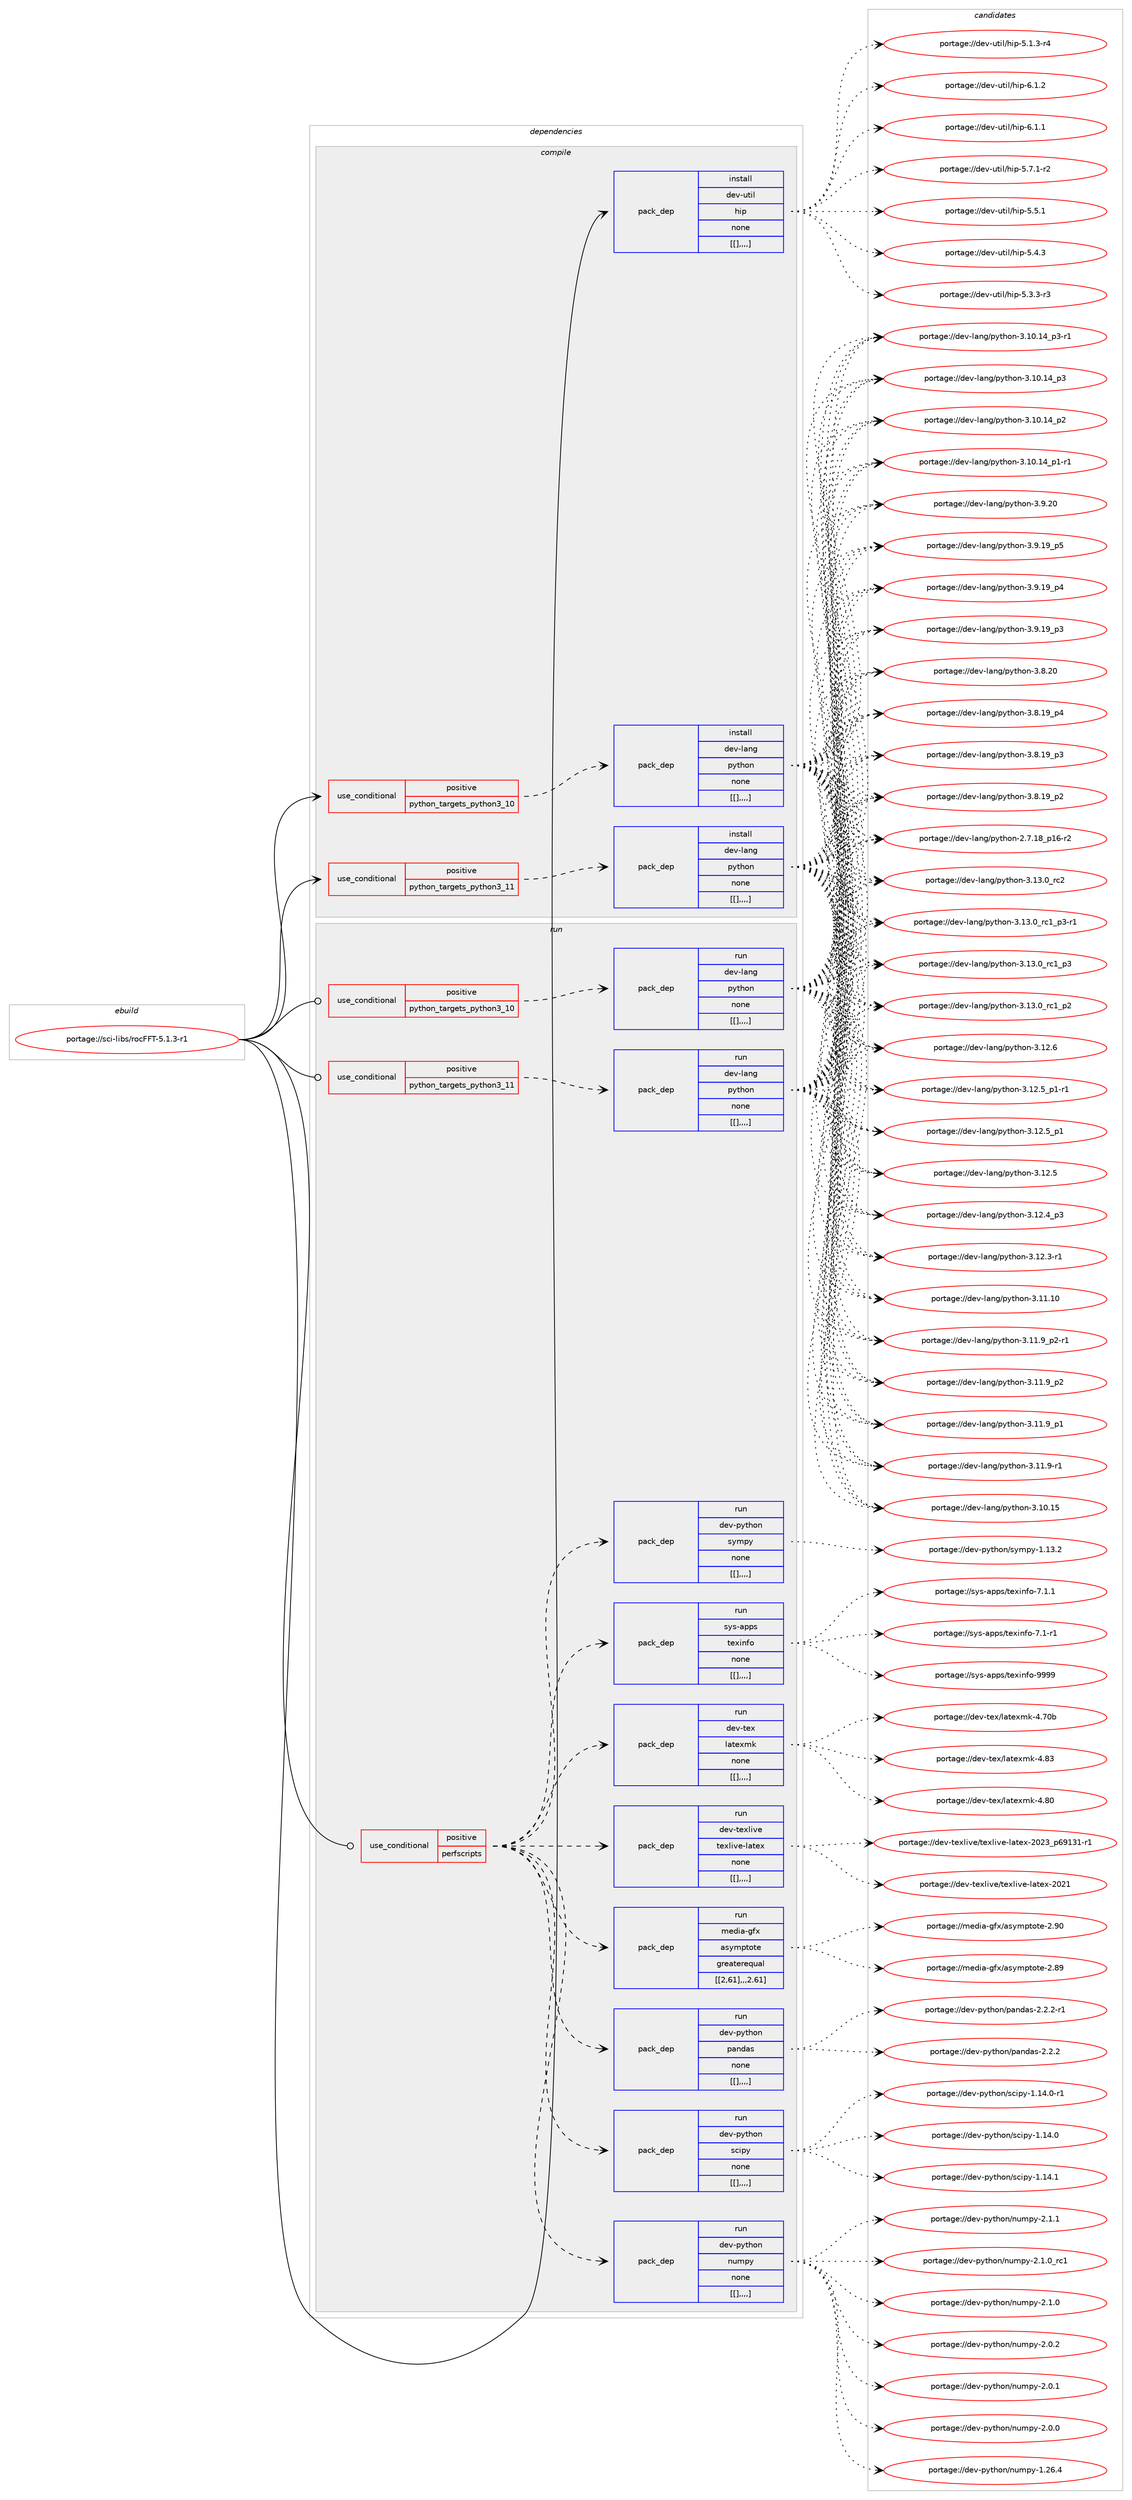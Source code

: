 digraph prolog {

# *************
# Graph options
# *************

newrank=true;
concentrate=true;
compound=true;
graph [rankdir=LR,fontname=Helvetica,fontsize=10,ranksep=1.5];#, ranksep=2.5, nodesep=0.2];
edge  [arrowhead=vee];
node  [fontname=Helvetica,fontsize=10];

# **********
# The ebuild
# **********

subgraph cluster_leftcol {
color=gray;
label=<<i>ebuild</i>>;
id [label="portage://sci-libs/rocFFT-5.1.3-r1", color=red, width=4, href="../sci-libs/rocFFT-5.1.3-r1.svg"];
}

# ****************
# The dependencies
# ****************

subgraph cluster_midcol {
color=gray;
label=<<i>dependencies</i>>;
subgraph cluster_compile {
fillcolor="#eeeeee";
style=filled;
label=<<i>compile</i>>;
subgraph cond111390 {
dependency421573 [label=<<TABLE BORDER="0" CELLBORDER="1" CELLSPACING="0" CELLPADDING="4"><TR><TD ROWSPAN="3" CELLPADDING="10">use_conditional</TD></TR><TR><TD>positive</TD></TR><TR><TD>python_targets_python3_10</TD></TR></TABLE>>, shape=none, color=red];
subgraph pack307175 {
dependency421574 [label=<<TABLE BORDER="0" CELLBORDER="1" CELLSPACING="0" CELLPADDING="4" WIDTH="220"><TR><TD ROWSPAN="6" CELLPADDING="30">pack_dep</TD></TR><TR><TD WIDTH="110">install</TD></TR><TR><TD>dev-lang</TD></TR><TR><TD>python</TD></TR><TR><TD>none</TD></TR><TR><TD>[[],,,,]</TD></TR></TABLE>>, shape=none, color=blue];
}
dependency421573:e -> dependency421574:w [weight=20,style="dashed",arrowhead="vee"];
}
id:e -> dependency421573:w [weight=20,style="solid",arrowhead="vee"];
subgraph cond111391 {
dependency421575 [label=<<TABLE BORDER="0" CELLBORDER="1" CELLSPACING="0" CELLPADDING="4"><TR><TD ROWSPAN="3" CELLPADDING="10">use_conditional</TD></TR><TR><TD>positive</TD></TR><TR><TD>python_targets_python3_11</TD></TR></TABLE>>, shape=none, color=red];
subgraph pack307176 {
dependency421576 [label=<<TABLE BORDER="0" CELLBORDER="1" CELLSPACING="0" CELLPADDING="4" WIDTH="220"><TR><TD ROWSPAN="6" CELLPADDING="30">pack_dep</TD></TR><TR><TD WIDTH="110">install</TD></TR><TR><TD>dev-lang</TD></TR><TR><TD>python</TD></TR><TR><TD>none</TD></TR><TR><TD>[[],,,,]</TD></TR></TABLE>>, shape=none, color=blue];
}
dependency421575:e -> dependency421576:w [weight=20,style="dashed",arrowhead="vee"];
}
id:e -> dependency421575:w [weight=20,style="solid",arrowhead="vee"];
subgraph pack307177 {
dependency421577 [label=<<TABLE BORDER="0" CELLBORDER="1" CELLSPACING="0" CELLPADDING="4" WIDTH="220"><TR><TD ROWSPAN="6" CELLPADDING="30">pack_dep</TD></TR><TR><TD WIDTH="110">install</TD></TR><TR><TD>dev-util</TD></TR><TR><TD>hip</TD></TR><TR><TD>none</TD></TR><TR><TD>[[],,,,]</TD></TR></TABLE>>, shape=none, color=blue];
}
id:e -> dependency421577:w [weight=20,style="solid",arrowhead="vee"];
}
subgraph cluster_compileandrun {
fillcolor="#eeeeee";
style=filled;
label=<<i>compile and run</i>>;
}
subgraph cluster_run {
fillcolor="#eeeeee";
style=filled;
label=<<i>run</i>>;
subgraph cond111392 {
dependency421578 [label=<<TABLE BORDER="0" CELLBORDER="1" CELLSPACING="0" CELLPADDING="4"><TR><TD ROWSPAN="3" CELLPADDING="10">use_conditional</TD></TR><TR><TD>positive</TD></TR><TR><TD>perfscripts</TD></TR></TABLE>>, shape=none, color=red];
subgraph pack307178 {
dependency421579 [label=<<TABLE BORDER="0" CELLBORDER="1" CELLSPACING="0" CELLPADDING="4" WIDTH="220"><TR><TD ROWSPAN="6" CELLPADDING="30">pack_dep</TD></TR><TR><TD WIDTH="110">run</TD></TR><TR><TD>media-gfx</TD></TR><TR><TD>asymptote</TD></TR><TR><TD>greaterequal</TD></TR><TR><TD>[[2,61],,,2.61]</TD></TR></TABLE>>, shape=none, color=blue];
}
dependency421578:e -> dependency421579:w [weight=20,style="dashed",arrowhead="vee"];
subgraph pack307179 {
dependency421580 [label=<<TABLE BORDER="0" CELLBORDER="1" CELLSPACING="0" CELLPADDING="4" WIDTH="220"><TR><TD ROWSPAN="6" CELLPADDING="30">pack_dep</TD></TR><TR><TD WIDTH="110">run</TD></TR><TR><TD>dev-texlive</TD></TR><TR><TD>texlive-latex</TD></TR><TR><TD>none</TD></TR><TR><TD>[[],,,,]</TD></TR></TABLE>>, shape=none, color=blue];
}
dependency421578:e -> dependency421580:w [weight=20,style="dashed",arrowhead="vee"];
subgraph pack307180 {
dependency421581 [label=<<TABLE BORDER="0" CELLBORDER="1" CELLSPACING="0" CELLPADDING="4" WIDTH="220"><TR><TD ROWSPAN="6" CELLPADDING="30">pack_dep</TD></TR><TR><TD WIDTH="110">run</TD></TR><TR><TD>dev-tex</TD></TR><TR><TD>latexmk</TD></TR><TR><TD>none</TD></TR><TR><TD>[[],,,,]</TD></TR></TABLE>>, shape=none, color=blue];
}
dependency421578:e -> dependency421581:w [weight=20,style="dashed",arrowhead="vee"];
subgraph pack307181 {
dependency421582 [label=<<TABLE BORDER="0" CELLBORDER="1" CELLSPACING="0" CELLPADDING="4" WIDTH="220"><TR><TD ROWSPAN="6" CELLPADDING="30">pack_dep</TD></TR><TR><TD WIDTH="110">run</TD></TR><TR><TD>sys-apps</TD></TR><TR><TD>texinfo</TD></TR><TR><TD>none</TD></TR><TR><TD>[[],,,,]</TD></TR></TABLE>>, shape=none, color=blue];
}
dependency421578:e -> dependency421582:w [weight=20,style="dashed",arrowhead="vee"];
subgraph pack307182 {
dependency421583 [label=<<TABLE BORDER="0" CELLBORDER="1" CELLSPACING="0" CELLPADDING="4" WIDTH="220"><TR><TD ROWSPAN="6" CELLPADDING="30">pack_dep</TD></TR><TR><TD WIDTH="110">run</TD></TR><TR><TD>dev-python</TD></TR><TR><TD>sympy</TD></TR><TR><TD>none</TD></TR><TR><TD>[[],,,,]</TD></TR></TABLE>>, shape=none, color=blue];
}
dependency421578:e -> dependency421583:w [weight=20,style="dashed",arrowhead="vee"];
subgraph pack307183 {
dependency421584 [label=<<TABLE BORDER="0" CELLBORDER="1" CELLSPACING="0" CELLPADDING="4" WIDTH="220"><TR><TD ROWSPAN="6" CELLPADDING="30">pack_dep</TD></TR><TR><TD WIDTH="110">run</TD></TR><TR><TD>dev-python</TD></TR><TR><TD>numpy</TD></TR><TR><TD>none</TD></TR><TR><TD>[[],,,,]</TD></TR></TABLE>>, shape=none, color=blue];
}
dependency421578:e -> dependency421584:w [weight=20,style="dashed",arrowhead="vee"];
subgraph pack307184 {
dependency421585 [label=<<TABLE BORDER="0" CELLBORDER="1" CELLSPACING="0" CELLPADDING="4" WIDTH="220"><TR><TD ROWSPAN="6" CELLPADDING="30">pack_dep</TD></TR><TR><TD WIDTH="110">run</TD></TR><TR><TD>dev-python</TD></TR><TR><TD>scipy</TD></TR><TR><TD>none</TD></TR><TR><TD>[[],,,,]</TD></TR></TABLE>>, shape=none, color=blue];
}
dependency421578:e -> dependency421585:w [weight=20,style="dashed",arrowhead="vee"];
subgraph pack307185 {
dependency421586 [label=<<TABLE BORDER="0" CELLBORDER="1" CELLSPACING="0" CELLPADDING="4" WIDTH="220"><TR><TD ROWSPAN="6" CELLPADDING="30">pack_dep</TD></TR><TR><TD WIDTH="110">run</TD></TR><TR><TD>dev-python</TD></TR><TR><TD>pandas</TD></TR><TR><TD>none</TD></TR><TR><TD>[[],,,,]</TD></TR></TABLE>>, shape=none, color=blue];
}
dependency421578:e -> dependency421586:w [weight=20,style="dashed",arrowhead="vee"];
}
id:e -> dependency421578:w [weight=20,style="solid",arrowhead="odot"];
subgraph cond111393 {
dependency421587 [label=<<TABLE BORDER="0" CELLBORDER="1" CELLSPACING="0" CELLPADDING="4"><TR><TD ROWSPAN="3" CELLPADDING="10">use_conditional</TD></TR><TR><TD>positive</TD></TR><TR><TD>python_targets_python3_10</TD></TR></TABLE>>, shape=none, color=red];
subgraph pack307186 {
dependency421588 [label=<<TABLE BORDER="0" CELLBORDER="1" CELLSPACING="0" CELLPADDING="4" WIDTH="220"><TR><TD ROWSPAN="6" CELLPADDING="30">pack_dep</TD></TR><TR><TD WIDTH="110">run</TD></TR><TR><TD>dev-lang</TD></TR><TR><TD>python</TD></TR><TR><TD>none</TD></TR><TR><TD>[[],,,,]</TD></TR></TABLE>>, shape=none, color=blue];
}
dependency421587:e -> dependency421588:w [weight=20,style="dashed",arrowhead="vee"];
}
id:e -> dependency421587:w [weight=20,style="solid",arrowhead="odot"];
subgraph cond111394 {
dependency421589 [label=<<TABLE BORDER="0" CELLBORDER="1" CELLSPACING="0" CELLPADDING="4"><TR><TD ROWSPAN="3" CELLPADDING="10">use_conditional</TD></TR><TR><TD>positive</TD></TR><TR><TD>python_targets_python3_11</TD></TR></TABLE>>, shape=none, color=red];
subgraph pack307187 {
dependency421590 [label=<<TABLE BORDER="0" CELLBORDER="1" CELLSPACING="0" CELLPADDING="4" WIDTH="220"><TR><TD ROWSPAN="6" CELLPADDING="30">pack_dep</TD></TR><TR><TD WIDTH="110">run</TD></TR><TR><TD>dev-lang</TD></TR><TR><TD>python</TD></TR><TR><TD>none</TD></TR><TR><TD>[[],,,,]</TD></TR></TABLE>>, shape=none, color=blue];
}
dependency421589:e -> dependency421590:w [weight=20,style="dashed",arrowhead="vee"];
}
id:e -> dependency421589:w [weight=20,style="solid",arrowhead="odot"];
}
}

# **************
# The candidates
# **************

subgraph cluster_choices {
rank=same;
color=gray;
label=<<i>candidates</i>>;

subgraph choice307175 {
color=black;
nodesep=1;
choice10010111845108971101034711212111610411111045514649514648951149950 [label="portage://dev-lang/python-3.13.0_rc2", color=red, width=4,href="../dev-lang/python-3.13.0_rc2.svg"];
choice1001011184510897110103471121211161041111104551464951464895114994995112514511449 [label="portage://dev-lang/python-3.13.0_rc1_p3-r1", color=red, width=4,href="../dev-lang/python-3.13.0_rc1_p3-r1.svg"];
choice100101118451089711010347112121116104111110455146495146489511499499511251 [label="portage://dev-lang/python-3.13.0_rc1_p3", color=red, width=4,href="../dev-lang/python-3.13.0_rc1_p3.svg"];
choice100101118451089711010347112121116104111110455146495146489511499499511250 [label="portage://dev-lang/python-3.13.0_rc1_p2", color=red, width=4,href="../dev-lang/python-3.13.0_rc1_p2.svg"];
choice10010111845108971101034711212111610411111045514649504654 [label="portage://dev-lang/python-3.12.6", color=red, width=4,href="../dev-lang/python-3.12.6.svg"];
choice1001011184510897110103471121211161041111104551464950465395112494511449 [label="portage://dev-lang/python-3.12.5_p1-r1", color=red, width=4,href="../dev-lang/python-3.12.5_p1-r1.svg"];
choice100101118451089711010347112121116104111110455146495046539511249 [label="portage://dev-lang/python-3.12.5_p1", color=red, width=4,href="../dev-lang/python-3.12.5_p1.svg"];
choice10010111845108971101034711212111610411111045514649504653 [label="portage://dev-lang/python-3.12.5", color=red, width=4,href="../dev-lang/python-3.12.5.svg"];
choice100101118451089711010347112121116104111110455146495046529511251 [label="portage://dev-lang/python-3.12.4_p3", color=red, width=4,href="../dev-lang/python-3.12.4_p3.svg"];
choice100101118451089711010347112121116104111110455146495046514511449 [label="portage://dev-lang/python-3.12.3-r1", color=red, width=4,href="../dev-lang/python-3.12.3-r1.svg"];
choice1001011184510897110103471121211161041111104551464949464948 [label="portage://dev-lang/python-3.11.10", color=red, width=4,href="../dev-lang/python-3.11.10.svg"];
choice1001011184510897110103471121211161041111104551464949465795112504511449 [label="portage://dev-lang/python-3.11.9_p2-r1", color=red, width=4,href="../dev-lang/python-3.11.9_p2-r1.svg"];
choice100101118451089711010347112121116104111110455146494946579511250 [label="portage://dev-lang/python-3.11.9_p2", color=red, width=4,href="../dev-lang/python-3.11.9_p2.svg"];
choice100101118451089711010347112121116104111110455146494946579511249 [label="portage://dev-lang/python-3.11.9_p1", color=red, width=4,href="../dev-lang/python-3.11.9_p1.svg"];
choice100101118451089711010347112121116104111110455146494946574511449 [label="portage://dev-lang/python-3.11.9-r1", color=red, width=4,href="../dev-lang/python-3.11.9-r1.svg"];
choice1001011184510897110103471121211161041111104551464948464953 [label="portage://dev-lang/python-3.10.15", color=red, width=4,href="../dev-lang/python-3.10.15.svg"];
choice100101118451089711010347112121116104111110455146494846495295112514511449 [label="portage://dev-lang/python-3.10.14_p3-r1", color=red, width=4,href="../dev-lang/python-3.10.14_p3-r1.svg"];
choice10010111845108971101034711212111610411111045514649484649529511251 [label="portage://dev-lang/python-3.10.14_p3", color=red, width=4,href="../dev-lang/python-3.10.14_p3.svg"];
choice10010111845108971101034711212111610411111045514649484649529511250 [label="portage://dev-lang/python-3.10.14_p2", color=red, width=4,href="../dev-lang/python-3.10.14_p2.svg"];
choice100101118451089711010347112121116104111110455146494846495295112494511449 [label="portage://dev-lang/python-3.10.14_p1-r1", color=red, width=4,href="../dev-lang/python-3.10.14_p1-r1.svg"];
choice10010111845108971101034711212111610411111045514657465048 [label="portage://dev-lang/python-3.9.20", color=red, width=4,href="../dev-lang/python-3.9.20.svg"];
choice100101118451089711010347112121116104111110455146574649579511253 [label="portage://dev-lang/python-3.9.19_p5", color=red, width=4,href="../dev-lang/python-3.9.19_p5.svg"];
choice100101118451089711010347112121116104111110455146574649579511252 [label="portage://dev-lang/python-3.9.19_p4", color=red, width=4,href="../dev-lang/python-3.9.19_p4.svg"];
choice100101118451089711010347112121116104111110455146574649579511251 [label="portage://dev-lang/python-3.9.19_p3", color=red, width=4,href="../dev-lang/python-3.9.19_p3.svg"];
choice10010111845108971101034711212111610411111045514656465048 [label="portage://dev-lang/python-3.8.20", color=red, width=4,href="../dev-lang/python-3.8.20.svg"];
choice100101118451089711010347112121116104111110455146564649579511252 [label="portage://dev-lang/python-3.8.19_p4", color=red, width=4,href="../dev-lang/python-3.8.19_p4.svg"];
choice100101118451089711010347112121116104111110455146564649579511251 [label="portage://dev-lang/python-3.8.19_p3", color=red, width=4,href="../dev-lang/python-3.8.19_p3.svg"];
choice100101118451089711010347112121116104111110455146564649579511250 [label="portage://dev-lang/python-3.8.19_p2", color=red, width=4,href="../dev-lang/python-3.8.19_p2.svg"];
choice100101118451089711010347112121116104111110455046554649569511249544511450 [label="portage://dev-lang/python-2.7.18_p16-r2", color=red, width=4,href="../dev-lang/python-2.7.18_p16-r2.svg"];
dependency421574:e -> choice10010111845108971101034711212111610411111045514649514648951149950:w [style=dotted,weight="100"];
dependency421574:e -> choice1001011184510897110103471121211161041111104551464951464895114994995112514511449:w [style=dotted,weight="100"];
dependency421574:e -> choice100101118451089711010347112121116104111110455146495146489511499499511251:w [style=dotted,weight="100"];
dependency421574:e -> choice100101118451089711010347112121116104111110455146495146489511499499511250:w [style=dotted,weight="100"];
dependency421574:e -> choice10010111845108971101034711212111610411111045514649504654:w [style=dotted,weight="100"];
dependency421574:e -> choice1001011184510897110103471121211161041111104551464950465395112494511449:w [style=dotted,weight="100"];
dependency421574:e -> choice100101118451089711010347112121116104111110455146495046539511249:w [style=dotted,weight="100"];
dependency421574:e -> choice10010111845108971101034711212111610411111045514649504653:w [style=dotted,weight="100"];
dependency421574:e -> choice100101118451089711010347112121116104111110455146495046529511251:w [style=dotted,weight="100"];
dependency421574:e -> choice100101118451089711010347112121116104111110455146495046514511449:w [style=dotted,weight="100"];
dependency421574:e -> choice1001011184510897110103471121211161041111104551464949464948:w [style=dotted,weight="100"];
dependency421574:e -> choice1001011184510897110103471121211161041111104551464949465795112504511449:w [style=dotted,weight="100"];
dependency421574:e -> choice100101118451089711010347112121116104111110455146494946579511250:w [style=dotted,weight="100"];
dependency421574:e -> choice100101118451089711010347112121116104111110455146494946579511249:w [style=dotted,weight="100"];
dependency421574:e -> choice100101118451089711010347112121116104111110455146494946574511449:w [style=dotted,weight="100"];
dependency421574:e -> choice1001011184510897110103471121211161041111104551464948464953:w [style=dotted,weight="100"];
dependency421574:e -> choice100101118451089711010347112121116104111110455146494846495295112514511449:w [style=dotted,weight="100"];
dependency421574:e -> choice10010111845108971101034711212111610411111045514649484649529511251:w [style=dotted,weight="100"];
dependency421574:e -> choice10010111845108971101034711212111610411111045514649484649529511250:w [style=dotted,weight="100"];
dependency421574:e -> choice100101118451089711010347112121116104111110455146494846495295112494511449:w [style=dotted,weight="100"];
dependency421574:e -> choice10010111845108971101034711212111610411111045514657465048:w [style=dotted,weight="100"];
dependency421574:e -> choice100101118451089711010347112121116104111110455146574649579511253:w [style=dotted,weight="100"];
dependency421574:e -> choice100101118451089711010347112121116104111110455146574649579511252:w [style=dotted,weight="100"];
dependency421574:e -> choice100101118451089711010347112121116104111110455146574649579511251:w [style=dotted,weight="100"];
dependency421574:e -> choice10010111845108971101034711212111610411111045514656465048:w [style=dotted,weight="100"];
dependency421574:e -> choice100101118451089711010347112121116104111110455146564649579511252:w [style=dotted,weight="100"];
dependency421574:e -> choice100101118451089711010347112121116104111110455146564649579511251:w [style=dotted,weight="100"];
dependency421574:e -> choice100101118451089711010347112121116104111110455146564649579511250:w [style=dotted,weight="100"];
dependency421574:e -> choice100101118451089711010347112121116104111110455046554649569511249544511450:w [style=dotted,weight="100"];
}
subgraph choice307176 {
color=black;
nodesep=1;
choice10010111845108971101034711212111610411111045514649514648951149950 [label="portage://dev-lang/python-3.13.0_rc2", color=red, width=4,href="../dev-lang/python-3.13.0_rc2.svg"];
choice1001011184510897110103471121211161041111104551464951464895114994995112514511449 [label="portage://dev-lang/python-3.13.0_rc1_p3-r1", color=red, width=4,href="../dev-lang/python-3.13.0_rc1_p3-r1.svg"];
choice100101118451089711010347112121116104111110455146495146489511499499511251 [label="portage://dev-lang/python-3.13.0_rc1_p3", color=red, width=4,href="../dev-lang/python-3.13.0_rc1_p3.svg"];
choice100101118451089711010347112121116104111110455146495146489511499499511250 [label="portage://dev-lang/python-3.13.0_rc1_p2", color=red, width=4,href="../dev-lang/python-3.13.0_rc1_p2.svg"];
choice10010111845108971101034711212111610411111045514649504654 [label="portage://dev-lang/python-3.12.6", color=red, width=4,href="../dev-lang/python-3.12.6.svg"];
choice1001011184510897110103471121211161041111104551464950465395112494511449 [label="portage://dev-lang/python-3.12.5_p1-r1", color=red, width=4,href="../dev-lang/python-3.12.5_p1-r1.svg"];
choice100101118451089711010347112121116104111110455146495046539511249 [label="portage://dev-lang/python-3.12.5_p1", color=red, width=4,href="../dev-lang/python-3.12.5_p1.svg"];
choice10010111845108971101034711212111610411111045514649504653 [label="portage://dev-lang/python-3.12.5", color=red, width=4,href="../dev-lang/python-3.12.5.svg"];
choice100101118451089711010347112121116104111110455146495046529511251 [label="portage://dev-lang/python-3.12.4_p3", color=red, width=4,href="../dev-lang/python-3.12.4_p3.svg"];
choice100101118451089711010347112121116104111110455146495046514511449 [label="portage://dev-lang/python-3.12.3-r1", color=red, width=4,href="../dev-lang/python-3.12.3-r1.svg"];
choice1001011184510897110103471121211161041111104551464949464948 [label="portage://dev-lang/python-3.11.10", color=red, width=4,href="../dev-lang/python-3.11.10.svg"];
choice1001011184510897110103471121211161041111104551464949465795112504511449 [label="portage://dev-lang/python-3.11.9_p2-r1", color=red, width=4,href="../dev-lang/python-3.11.9_p2-r1.svg"];
choice100101118451089711010347112121116104111110455146494946579511250 [label="portage://dev-lang/python-3.11.9_p2", color=red, width=4,href="../dev-lang/python-3.11.9_p2.svg"];
choice100101118451089711010347112121116104111110455146494946579511249 [label="portage://dev-lang/python-3.11.9_p1", color=red, width=4,href="../dev-lang/python-3.11.9_p1.svg"];
choice100101118451089711010347112121116104111110455146494946574511449 [label="portage://dev-lang/python-3.11.9-r1", color=red, width=4,href="../dev-lang/python-3.11.9-r1.svg"];
choice1001011184510897110103471121211161041111104551464948464953 [label="portage://dev-lang/python-3.10.15", color=red, width=4,href="../dev-lang/python-3.10.15.svg"];
choice100101118451089711010347112121116104111110455146494846495295112514511449 [label="portage://dev-lang/python-3.10.14_p3-r1", color=red, width=4,href="../dev-lang/python-3.10.14_p3-r1.svg"];
choice10010111845108971101034711212111610411111045514649484649529511251 [label="portage://dev-lang/python-3.10.14_p3", color=red, width=4,href="../dev-lang/python-3.10.14_p3.svg"];
choice10010111845108971101034711212111610411111045514649484649529511250 [label="portage://dev-lang/python-3.10.14_p2", color=red, width=4,href="../dev-lang/python-3.10.14_p2.svg"];
choice100101118451089711010347112121116104111110455146494846495295112494511449 [label="portage://dev-lang/python-3.10.14_p1-r1", color=red, width=4,href="../dev-lang/python-3.10.14_p1-r1.svg"];
choice10010111845108971101034711212111610411111045514657465048 [label="portage://dev-lang/python-3.9.20", color=red, width=4,href="../dev-lang/python-3.9.20.svg"];
choice100101118451089711010347112121116104111110455146574649579511253 [label="portage://dev-lang/python-3.9.19_p5", color=red, width=4,href="../dev-lang/python-3.9.19_p5.svg"];
choice100101118451089711010347112121116104111110455146574649579511252 [label="portage://dev-lang/python-3.9.19_p4", color=red, width=4,href="../dev-lang/python-3.9.19_p4.svg"];
choice100101118451089711010347112121116104111110455146574649579511251 [label="portage://dev-lang/python-3.9.19_p3", color=red, width=4,href="../dev-lang/python-3.9.19_p3.svg"];
choice10010111845108971101034711212111610411111045514656465048 [label="portage://dev-lang/python-3.8.20", color=red, width=4,href="../dev-lang/python-3.8.20.svg"];
choice100101118451089711010347112121116104111110455146564649579511252 [label="portage://dev-lang/python-3.8.19_p4", color=red, width=4,href="../dev-lang/python-3.8.19_p4.svg"];
choice100101118451089711010347112121116104111110455146564649579511251 [label="portage://dev-lang/python-3.8.19_p3", color=red, width=4,href="../dev-lang/python-3.8.19_p3.svg"];
choice100101118451089711010347112121116104111110455146564649579511250 [label="portage://dev-lang/python-3.8.19_p2", color=red, width=4,href="../dev-lang/python-3.8.19_p2.svg"];
choice100101118451089711010347112121116104111110455046554649569511249544511450 [label="portage://dev-lang/python-2.7.18_p16-r2", color=red, width=4,href="../dev-lang/python-2.7.18_p16-r2.svg"];
dependency421576:e -> choice10010111845108971101034711212111610411111045514649514648951149950:w [style=dotted,weight="100"];
dependency421576:e -> choice1001011184510897110103471121211161041111104551464951464895114994995112514511449:w [style=dotted,weight="100"];
dependency421576:e -> choice100101118451089711010347112121116104111110455146495146489511499499511251:w [style=dotted,weight="100"];
dependency421576:e -> choice100101118451089711010347112121116104111110455146495146489511499499511250:w [style=dotted,weight="100"];
dependency421576:e -> choice10010111845108971101034711212111610411111045514649504654:w [style=dotted,weight="100"];
dependency421576:e -> choice1001011184510897110103471121211161041111104551464950465395112494511449:w [style=dotted,weight="100"];
dependency421576:e -> choice100101118451089711010347112121116104111110455146495046539511249:w [style=dotted,weight="100"];
dependency421576:e -> choice10010111845108971101034711212111610411111045514649504653:w [style=dotted,weight="100"];
dependency421576:e -> choice100101118451089711010347112121116104111110455146495046529511251:w [style=dotted,weight="100"];
dependency421576:e -> choice100101118451089711010347112121116104111110455146495046514511449:w [style=dotted,weight="100"];
dependency421576:e -> choice1001011184510897110103471121211161041111104551464949464948:w [style=dotted,weight="100"];
dependency421576:e -> choice1001011184510897110103471121211161041111104551464949465795112504511449:w [style=dotted,weight="100"];
dependency421576:e -> choice100101118451089711010347112121116104111110455146494946579511250:w [style=dotted,weight="100"];
dependency421576:e -> choice100101118451089711010347112121116104111110455146494946579511249:w [style=dotted,weight="100"];
dependency421576:e -> choice100101118451089711010347112121116104111110455146494946574511449:w [style=dotted,weight="100"];
dependency421576:e -> choice1001011184510897110103471121211161041111104551464948464953:w [style=dotted,weight="100"];
dependency421576:e -> choice100101118451089711010347112121116104111110455146494846495295112514511449:w [style=dotted,weight="100"];
dependency421576:e -> choice10010111845108971101034711212111610411111045514649484649529511251:w [style=dotted,weight="100"];
dependency421576:e -> choice10010111845108971101034711212111610411111045514649484649529511250:w [style=dotted,weight="100"];
dependency421576:e -> choice100101118451089711010347112121116104111110455146494846495295112494511449:w [style=dotted,weight="100"];
dependency421576:e -> choice10010111845108971101034711212111610411111045514657465048:w [style=dotted,weight="100"];
dependency421576:e -> choice100101118451089711010347112121116104111110455146574649579511253:w [style=dotted,weight="100"];
dependency421576:e -> choice100101118451089711010347112121116104111110455146574649579511252:w [style=dotted,weight="100"];
dependency421576:e -> choice100101118451089711010347112121116104111110455146574649579511251:w [style=dotted,weight="100"];
dependency421576:e -> choice10010111845108971101034711212111610411111045514656465048:w [style=dotted,weight="100"];
dependency421576:e -> choice100101118451089711010347112121116104111110455146564649579511252:w [style=dotted,weight="100"];
dependency421576:e -> choice100101118451089711010347112121116104111110455146564649579511251:w [style=dotted,weight="100"];
dependency421576:e -> choice100101118451089711010347112121116104111110455146564649579511250:w [style=dotted,weight="100"];
dependency421576:e -> choice100101118451089711010347112121116104111110455046554649569511249544511450:w [style=dotted,weight="100"];
}
subgraph choice307177 {
color=black;
nodesep=1;
choice1001011184511711610510847104105112455446494650 [label="portage://dev-util/hip-6.1.2", color=red, width=4,href="../dev-util/hip-6.1.2.svg"];
choice1001011184511711610510847104105112455446494649 [label="portage://dev-util/hip-6.1.1", color=red, width=4,href="../dev-util/hip-6.1.1.svg"];
choice10010111845117116105108471041051124553465546494511450 [label="portage://dev-util/hip-5.7.1-r2", color=red, width=4,href="../dev-util/hip-5.7.1-r2.svg"];
choice1001011184511711610510847104105112455346534649 [label="portage://dev-util/hip-5.5.1", color=red, width=4,href="../dev-util/hip-5.5.1.svg"];
choice1001011184511711610510847104105112455346524651 [label="portage://dev-util/hip-5.4.3", color=red, width=4,href="../dev-util/hip-5.4.3.svg"];
choice10010111845117116105108471041051124553465146514511451 [label="portage://dev-util/hip-5.3.3-r3", color=red, width=4,href="../dev-util/hip-5.3.3-r3.svg"];
choice10010111845117116105108471041051124553464946514511452 [label="portage://dev-util/hip-5.1.3-r4", color=red, width=4,href="../dev-util/hip-5.1.3-r4.svg"];
dependency421577:e -> choice1001011184511711610510847104105112455446494650:w [style=dotted,weight="100"];
dependency421577:e -> choice1001011184511711610510847104105112455446494649:w [style=dotted,weight="100"];
dependency421577:e -> choice10010111845117116105108471041051124553465546494511450:w [style=dotted,weight="100"];
dependency421577:e -> choice1001011184511711610510847104105112455346534649:w [style=dotted,weight="100"];
dependency421577:e -> choice1001011184511711610510847104105112455346524651:w [style=dotted,weight="100"];
dependency421577:e -> choice10010111845117116105108471041051124553465146514511451:w [style=dotted,weight="100"];
dependency421577:e -> choice10010111845117116105108471041051124553464946514511452:w [style=dotted,weight="100"];
}
subgraph choice307178 {
color=black;
nodesep=1;
choice109101100105974510310212047971151211091121161111161014550465748 [label="portage://media-gfx/asymptote-2.90", color=red, width=4,href="../media-gfx/asymptote-2.90.svg"];
choice109101100105974510310212047971151211091121161111161014550465657 [label="portage://media-gfx/asymptote-2.89", color=red, width=4,href="../media-gfx/asymptote-2.89.svg"];
dependency421579:e -> choice109101100105974510310212047971151211091121161111161014550465748:w [style=dotted,weight="100"];
dependency421579:e -> choice109101100105974510310212047971151211091121161111161014550465657:w [style=dotted,weight="100"];
}
subgraph choice307179 {
color=black;
nodesep=1;
choice1001011184511610112010810511810147116101120108105118101451089711610112045504850519511254574951494511449 [label="portage://dev-texlive/texlive-latex-2023_p69131-r1", color=red, width=4,href="../dev-texlive/texlive-latex-2023_p69131-r1.svg"];
choice100101118451161011201081051181014711610112010810511810145108971161011204550485049 [label="portage://dev-texlive/texlive-latex-2021", color=red, width=4,href="../dev-texlive/texlive-latex-2021.svg"];
dependency421580:e -> choice1001011184511610112010810511810147116101120108105118101451089711610112045504850519511254574951494511449:w [style=dotted,weight="100"];
dependency421580:e -> choice100101118451161011201081051181014711610112010810511810145108971161011204550485049:w [style=dotted,weight="100"];
}
subgraph choice307180 {
color=black;
nodesep=1;
choice1001011184511610112047108971161011201091074552465651 [label="portage://dev-tex/latexmk-4.83", color=red, width=4,href="../dev-tex/latexmk-4.83.svg"];
choice1001011184511610112047108971161011201091074552465648 [label="portage://dev-tex/latexmk-4.80", color=red, width=4,href="../dev-tex/latexmk-4.80.svg"];
choice100101118451161011204710897116101120109107455246554898 [label="portage://dev-tex/latexmk-4.70b", color=red, width=4,href="../dev-tex/latexmk-4.70b.svg"];
dependency421581:e -> choice1001011184511610112047108971161011201091074552465651:w [style=dotted,weight="100"];
dependency421581:e -> choice1001011184511610112047108971161011201091074552465648:w [style=dotted,weight="100"];
dependency421581:e -> choice100101118451161011204710897116101120109107455246554898:w [style=dotted,weight="100"];
}
subgraph choice307181 {
color=black;
nodesep=1;
choice1151211154597112112115471161011201051101021114557575757 [label="portage://sys-apps/texinfo-9999", color=red, width=4,href="../sys-apps/texinfo-9999.svg"];
choice115121115459711211211547116101120105110102111455546494649 [label="portage://sys-apps/texinfo-7.1.1", color=red, width=4,href="../sys-apps/texinfo-7.1.1.svg"];
choice115121115459711211211547116101120105110102111455546494511449 [label="portage://sys-apps/texinfo-7.1-r1", color=red, width=4,href="../sys-apps/texinfo-7.1-r1.svg"];
dependency421582:e -> choice1151211154597112112115471161011201051101021114557575757:w [style=dotted,weight="100"];
dependency421582:e -> choice115121115459711211211547116101120105110102111455546494649:w [style=dotted,weight="100"];
dependency421582:e -> choice115121115459711211211547116101120105110102111455546494511449:w [style=dotted,weight="100"];
}
subgraph choice307182 {
color=black;
nodesep=1;
choice100101118451121211161041111104711512110911212145494649514650 [label="portage://dev-python/sympy-1.13.2", color=red, width=4,href="../dev-python/sympy-1.13.2.svg"];
dependency421583:e -> choice100101118451121211161041111104711512110911212145494649514650:w [style=dotted,weight="100"];
}
subgraph choice307183 {
color=black;
nodesep=1;
choice1001011184511212111610411111047110117109112121455046494649 [label="portage://dev-python/numpy-2.1.1", color=red, width=4,href="../dev-python/numpy-2.1.1.svg"];
choice1001011184511212111610411111047110117109112121455046494648951149949 [label="portage://dev-python/numpy-2.1.0_rc1", color=red, width=4,href="../dev-python/numpy-2.1.0_rc1.svg"];
choice1001011184511212111610411111047110117109112121455046494648 [label="portage://dev-python/numpy-2.1.0", color=red, width=4,href="../dev-python/numpy-2.1.0.svg"];
choice1001011184511212111610411111047110117109112121455046484650 [label="portage://dev-python/numpy-2.0.2", color=red, width=4,href="../dev-python/numpy-2.0.2.svg"];
choice1001011184511212111610411111047110117109112121455046484649 [label="portage://dev-python/numpy-2.0.1", color=red, width=4,href="../dev-python/numpy-2.0.1.svg"];
choice1001011184511212111610411111047110117109112121455046484648 [label="portage://dev-python/numpy-2.0.0", color=red, width=4,href="../dev-python/numpy-2.0.0.svg"];
choice100101118451121211161041111104711011710911212145494650544652 [label="portage://dev-python/numpy-1.26.4", color=red, width=4,href="../dev-python/numpy-1.26.4.svg"];
dependency421584:e -> choice1001011184511212111610411111047110117109112121455046494649:w [style=dotted,weight="100"];
dependency421584:e -> choice1001011184511212111610411111047110117109112121455046494648951149949:w [style=dotted,weight="100"];
dependency421584:e -> choice1001011184511212111610411111047110117109112121455046494648:w [style=dotted,weight="100"];
dependency421584:e -> choice1001011184511212111610411111047110117109112121455046484650:w [style=dotted,weight="100"];
dependency421584:e -> choice1001011184511212111610411111047110117109112121455046484649:w [style=dotted,weight="100"];
dependency421584:e -> choice1001011184511212111610411111047110117109112121455046484648:w [style=dotted,weight="100"];
dependency421584:e -> choice100101118451121211161041111104711011710911212145494650544652:w [style=dotted,weight="100"];
}
subgraph choice307184 {
color=black;
nodesep=1;
choice10010111845112121116104111110471159910511212145494649524649 [label="portage://dev-python/scipy-1.14.1", color=red, width=4,href="../dev-python/scipy-1.14.1.svg"];
choice100101118451121211161041111104711599105112121454946495246484511449 [label="portage://dev-python/scipy-1.14.0-r1", color=red, width=4,href="../dev-python/scipy-1.14.0-r1.svg"];
choice10010111845112121116104111110471159910511212145494649524648 [label="portage://dev-python/scipy-1.14.0", color=red, width=4,href="../dev-python/scipy-1.14.0.svg"];
dependency421585:e -> choice10010111845112121116104111110471159910511212145494649524649:w [style=dotted,weight="100"];
dependency421585:e -> choice100101118451121211161041111104711599105112121454946495246484511449:w [style=dotted,weight="100"];
dependency421585:e -> choice10010111845112121116104111110471159910511212145494649524648:w [style=dotted,weight="100"];
}
subgraph choice307185 {
color=black;
nodesep=1;
choice100101118451121211161041111104711297110100971154550465046504511449 [label="portage://dev-python/pandas-2.2.2-r1", color=red, width=4,href="../dev-python/pandas-2.2.2-r1.svg"];
choice10010111845112121116104111110471129711010097115455046504650 [label="portage://dev-python/pandas-2.2.2", color=red, width=4,href="../dev-python/pandas-2.2.2.svg"];
dependency421586:e -> choice100101118451121211161041111104711297110100971154550465046504511449:w [style=dotted,weight="100"];
dependency421586:e -> choice10010111845112121116104111110471129711010097115455046504650:w [style=dotted,weight="100"];
}
subgraph choice307186 {
color=black;
nodesep=1;
choice10010111845108971101034711212111610411111045514649514648951149950 [label="portage://dev-lang/python-3.13.0_rc2", color=red, width=4,href="../dev-lang/python-3.13.0_rc2.svg"];
choice1001011184510897110103471121211161041111104551464951464895114994995112514511449 [label="portage://dev-lang/python-3.13.0_rc1_p3-r1", color=red, width=4,href="../dev-lang/python-3.13.0_rc1_p3-r1.svg"];
choice100101118451089711010347112121116104111110455146495146489511499499511251 [label="portage://dev-lang/python-3.13.0_rc1_p3", color=red, width=4,href="../dev-lang/python-3.13.0_rc1_p3.svg"];
choice100101118451089711010347112121116104111110455146495146489511499499511250 [label="portage://dev-lang/python-3.13.0_rc1_p2", color=red, width=4,href="../dev-lang/python-3.13.0_rc1_p2.svg"];
choice10010111845108971101034711212111610411111045514649504654 [label="portage://dev-lang/python-3.12.6", color=red, width=4,href="../dev-lang/python-3.12.6.svg"];
choice1001011184510897110103471121211161041111104551464950465395112494511449 [label="portage://dev-lang/python-3.12.5_p1-r1", color=red, width=4,href="../dev-lang/python-3.12.5_p1-r1.svg"];
choice100101118451089711010347112121116104111110455146495046539511249 [label="portage://dev-lang/python-3.12.5_p1", color=red, width=4,href="../dev-lang/python-3.12.5_p1.svg"];
choice10010111845108971101034711212111610411111045514649504653 [label="portage://dev-lang/python-3.12.5", color=red, width=4,href="../dev-lang/python-3.12.5.svg"];
choice100101118451089711010347112121116104111110455146495046529511251 [label="portage://dev-lang/python-3.12.4_p3", color=red, width=4,href="../dev-lang/python-3.12.4_p3.svg"];
choice100101118451089711010347112121116104111110455146495046514511449 [label="portage://dev-lang/python-3.12.3-r1", color=red, width=4,href="../dev-lang/python-3.12.3-r1.svg"];
choice1001011184510897110103471121211161041111104551464949464948 [label="portage://dev-lang/python-3.11.10", color=red, width=4,href="../dev-lang/python-3.11.10.svg"];
choice1001011184510897110103471121211161041111104551464949465795112504511449 [label="portage://dev-lang/python-3.11.9_p2-r1", color=red, width=4,href="../dev-lang/python-3.11.9_p2-r1.svg"];
choice100101118451089711010347112121116104111110455146494946579511250 [label="portage://dev-lang/python-3.11.9_p2", color=red, width=4,href="../dev-lang/python-3.11.9_p2.svg"];
choice100101118451089711010347112121116104111110455146494946579511249 [label="portage://dev-lang/python-3.11.9_p1", color=red, width=4,href="../dev-lang/python-3.11.9_p1.svg"];
choice100101118451089711010347112121116104111110455146494946574511449 [label="portage://dev-lang/python-3.11.9-r1", color=red, width=4,href="../dev-lang/python-3.11.9-r1.svg"];
choice1001011184510897110103471121211161041111104551464948464953 [label="portage://dev-lang/python-3.10.15", color=red, width=4,href="../dev-lang/python-3.10.15.svg"];
choice100101118451089711010347112121116104111110455146494846495295112514511449 [label="portage://dev-lang/python-3.10.14_p3-r1", color=red, width=4,href="../dev-lang/python-3.10.14_p3-r1.svg"];
choice10010111845108971101034711212111610411111045514649484649529511251 [label="portage://dev-lang/python-3.10.14_p3", color=red, width=4,href="../dev-lang/python-3.10.14_p3.svg"];
choice10010111845108971101034711212111610411111045514649484649529511250 [label="portage://dev-lang/python-3.10.14_p2", color=red, width=4,href="../dev-lang/python-3.10.14_p2.svg"];
choice100101118451089711010347112121116104111110455146494846495295112494511449 [label="portage://dev-lang/python-3.10.14_p1-r1", color=red, width=4,href="../dev-lang/python-3.10.14_p1-r1.svg"];
choice10010111845108971101034711212111610411111045514657465048 [label="portage://dev-lang/python-3.9.20", color=red, width=4,href="../dev-lang/python-3.9.20.svg"];
choice100101118451089711010347112121116104111110455146574649579511253 [label="portage://dev-lang/python-3.9.19_p5", color=red, width=4,href="../dev-lang/python-3.9.19_p5.svg"];
choice100101118451089711010347112121116104111110455146574649579511252 [label="portage://dev-lang/python-3.9.19_p4", color=red, width=4,href="../dev-lang/python-3.9.19_p4.svg"];
choice100101118451089711010347112121116104111110455146574649579511251 [label="portage://dev-lang/python-3.9.19_p3", color=red, width=4,href="../dev-lang/python-3.9.19_p3.svg"];
choice10010111845108971101034711212111610411111045514656465048 [label="portage://dev-lang/python-3.8.20", color=red, width=4,href="../dev-lang/python-3.8.20.svg"];
choice100101118451089711010347112121116104111110455146564649579511252 [label="portage://dev-lang/python-3.8.19_p4", color=red, width=4,href="../dev-lang/python-3.8.19_p4.svg"];
choice100101118451089711010347112121116104111110455146564649579511251 [label="portage://dev-lang/python-3.8.19_p3", color=red, width=4,href="../dev-lang/python-3.8.19_p3.svg"];
choice100101118451089711010347112121116104111110455146564649579511250 [label="portage://dev-lang/python-3.8.19_p2", color=red, width=4,href="../dev-lang/python-3.8.19_p2.svg"];
choice100101118451089711010347112121116104111110455046554649569511249544511450 [label="portage://dev-lang/python-2.7.18_p16-r2", color=red, width=4,href="../dev-lang/python-2.7.18_p16-r2.svg"];
dependency421588:e -> choice10010111845108971101034711212111610411111045514649514648951149950:w [style=dotted,weight="100"];
dependency421588:e -> choice1001011184510897110103471121211161041111104551464951464895114994995112514511449:w [style=dotted,weight="100"];
dependency421588:e -> choice100101118451089711010347112121116104111110455146495146489511499499511251:w [style=dotted,weight="100"];
dependency421588:e -> choice100101118451089711010347112121116104111110455146495146489511499499511250:w [style=dotted,weight="100"];
dependency421588:e -> choice10010111845108971101034711212111610411111045514649504654:w [style=dotted,weight="100"];
dependency421588:e -> choice1001011184510897110103471121211161041111104551464950465395112494511449:w [style=dotted,weight="100"];
dependency421588:e -> choice100101118451089711010347112121116104111110455146495046539511249:w [style=dotted,weight="100"];
dependency421588:e -> choice10010111845108971101034711212111610411111045514649504653:w [style=dotted,weight="100"];
dependency421588:e -> choice100101118451089711010347112121116104111110455146495046529511251:w [style=dotted,weight="100"];
dependency421588:e -> choice100101118451089711010347112121116104111110455146495046514511449:w [style=dotted,weight="100"];
dependency421588:e -> choice1001011184510897110103471121211161041111104551464949464948:w [style=dotted,weight="100"];
dependency421588:e -> choice1001011184510897110103471121211161041111104551464949465795112504511449:w [style=dotted,weight="100"];
dependency421588:e -> choice100101118451089711010347112121116104111110455146494946579511250:w [style=dotted,weight="100"];
dependency421588:e -> choice100101118451089711010347112121116104111110455146494946579511249:w [style=dotted,weight="100"];
dependency421588:e -> choice100101118451089711010347112121116104111110455146494946574511449:w [style=dotted,weight="100"];
dependency421588:e -> choice1001011184510897110103471121211161041111104551464948464953:w [style=dotted,weight="100"];
dependency421588:e -> choice100101118451089711010347112121116104111110455146494846495295112514511449:w [style=dotted,weight="100"];
dependency421588:e -> choice10010111845108971101034711212111610411111045514649484649529511251:w [style=dotted,weight="100"];
dependency421588:e -> choice10010111845108971101034711212111610411111045514649484649529511250:w [style=dotted,weight="100"];
dependency421588:e -> choice100101118451089711010347112121116104111110455146494846495295112494511449:w [style=dotted,weight="100"];
dependency421588:e -> choice10010111845108971101034711212111610411111045514657465048:w [style=dotted,weight="100"];
dependency421588:e -> choice100101118451089711010347112121116104111110455146574649579511253:w [style=dotted,weight="100"];
dependency421588:e -> choice100101118451089711010347112121116104111110455146574649579511252:w [style=dotted,weight="100"];
dependency421588:e -> choice100101118451089711010347112121116104111110455146574649579511251:w [style=dotted,weight="100"];
dependency421588:e -> choice10010111845108971101034711212111610411111045514656465048:w [style=dotted,weight="100"];
dependency421588:e -> choice100101118451089711010347112121116104111110455146564649579511252:w [style=dotted,weight="100"];
dependency421588:e -> choice100101118451089711010347112121116104111110455146564649579511251:w [style=dotted,weight="100"];
dependency421588:e -> choice100101118451089711010347112121116104111110455146564649579511250:w [style=dotted,weight="100"];
dependency421588:e -> choice100101118451089711010347112121116104111110455046554649569511249544511450:w [style=dotted,weight="100"];
}
subgraph choice307187 {
color=black;
nodesep=1;
choice10010111845108971101034711212111610411111045514649514648951149950 [label="portage://dev-lang/python-3.13.0_rc2", color=red, width=4,href="../dev-lang/python-3.13.0_rc2.svg"];
choice1001011184510897110103471121211161041111104551464951464895114994995112514511449 [label="portage://dev-lang/python-3.13.0_rc1_p3-r1", color=red, width=4,href="../dev-lang/python-3.13.0_rc1_p3-r1.svg"];
choice100101118451089711010347112121116104111110455146495146489511499499511251 [label="portage://dev-lang/python-3.13.0_rc1_p3", color=red, width=4,href="../dev-lang/python-3.13.0_rc1_p3.svg"];
choice100101118451089711010347112121116104111110455146495146489511499499511250 [label="portage://dev-lang/python-3.13.0_rc1_p2", color=red, width=4,href="../dev-lang/python-3.13.0_rc1_p2.svg"];
choice10010111845108971101034711212111610411111045514649504654 [label="portage://dev-lang/python-3.12.6", color=red, width=4,href="../dev-lang/python-3.12.6.svg"];
choice1001011184510897110103471121211161041111104551464950465395112494511449 [label="portage://dev-lang/python-3.12.5_p1-r1", color=red, width=4,href="../dev-lang/python-3.12.5_p1-r1.svg"];
choice100101118451089711010347112121116104111110455146495046539511249 [label="portage://dev-lang/python-3.12.5_p1", color=red, width=4,href="../dev-lang/python-3.12.5_p1.svg"];
choice10010111845108971101034711212111610411111045514649504653 [label="portage://dev-lang/python-3.12.5", color=red, width=4,href="../dev-lang/python-3.12.5.svg"];
choice100101118451089711010347112121116104111110455146495046529511251 [label="portage://dev-lang/python-3.12.4_p3", color=red, width=4,href="../dev-lang/python-3.12.4_p3.svg"];
choice100101118451089711010347112121116104111110455146495046514511449 [label="portage://dev-lang/python-3.12.3-r1", color=red, width=4,href="../dev-lang/python-3.12.3-r1.svg"];
choice1001011184510897110103471121211161041111104551464949464948 [label="portage://dev-lang/python-3.11.10", color=red, width=4,href="../dev-lang/python-3.11.10.svg"];
choice1001011184510897110103471121211161041111104551464949465795112504511449 [label="portage://dev-lang/python-3.11.9_p2-r1", color=red, width=4,href="../dev-lang/python-3.11.9_p2-r1.svg"];
choice100101118451089711010347112121116104111110455146494946579511250 [label="portage://dev-lang/python-3.11.9_p2", color=red, width=4,href="../dev-lang/python-3.11.9_p2.svg"];
choice100101118451089711010347112121116104111110455146494946579511249 [label="portage://dev-lang/python-3.11.9_p1", color=red, width=4,href="../dev-lang/python-3.11.9_p1.svg"];
choice100101118451089711010347112121116104111110455146494946574511449 [label="portage://dev-lang/python-3.11.9-r1", color=red, width=4,href="../dev-lang/python-3.11.9-r1.svg"];
choice1001011184510897110103471121211161041111104551464948464953 [label="portage://dev-lang/python-3.10.15", color=red, width=4,href="../dev-lang/python-3.10.15.svg"];
choice100101118451089711010347112121116104111110455146494846495295112514511449 [label="portage://dev-lang/python-3.10.14_p3-r1", color=red, width=4,href="../dev-lang/python-3.10.14_p3-r1.svg"];
choice10010111845108971101034711212111610411111045514649484649529511251 [label="portage://dev-lang/python-3.10.14_p3", color=red, width=4,href="../dev-lang/python-3.10.14_p3.svg"];
choice10010111845108971101034711212111610411111045514649484649529511250 [label="portage://dev-lang/python-3.10.14_p2", color=red, width=4,href="../dev-lang/python-3.10.14_p2.svg"];
choice100101118451089711010347112121116104111110455146494846495295112494511449 [label="portage://dev-lang/python-3.10.14_p1-r1", color=red, width=4,href="../dev-lang/python-3.10.14_p1-r1.svg"];
choice10010111845108971101034711212111610411111045514657465048 [label="portage://dev-lang/python-3.9.20", color=red, width=4,href="../dev-lang/python-3.9.20.svg"];
choice100101118451089711010347112121116104111110455146574649579511253 [label="portage://dev-lang/python-3.9.19_p5", color=red, width=4,href="../dev-lang/python-3.9.19_p5.svg"];
choice100101118451089711010347112121116104111110455146574649579511252 [label="portage://dev-lang/python-3.9.19_p4", color=red, width=4,href="../dev-lang/python-3.9.19_p4.svg"];
choice100101118451089711010347112121116104111110455146574649579511251 [label="portage://dev-lang/python-3.9.19_p3", color=red, width=4,href="../dev-lang/python-3.9.19_p3.svg"];
choice10010111845108971101034711212111610411111045514656465048 [label="portage://dev-lang/python-3.8.20", color=red, width=4,href="../dev-lang/python-3.8.20.svg"];
choice100101118451089711010347112121116104111110455146564649579511252 [label="portage://dev-lang/python-3.8.19_p4", color=red, width=4,href="../dev-lang/python-3.8.19_p4.svg"];
choice100101118451089711010347112121116104111110455146564649579511251 [label="portage://dev-lang/python-3.8.19_p3", color=red, width=4,href="../dev-lang/python-3.8.19_p3.svg"];
choice100101118451089711010347112121116104111110455146564649579511250 [label="portage://dev-lang/python-3.8.19_p2", color=red, width=4,href="../dev-lang/python-3.8.19_p2.svg"];
choice100101118451089711010347112121116104111110455046554649569511249544511450 [label="portage://dev-lang/python-2.7.18_p16-r2", color=red, width=4,href="../dev-lang/python-2.7.18_p16-r2.svg"];
dependency421590:e -> choice10010111845108971101034711212111610411111045514649514648951149950:w [style=dotted,weight="100"];
dependency421590:e -> choice1001011184510897110103471121211161041111104551464951464895114994995112514511449:w [style=dotted,weight="100"];
dependency421590:e -> choice100101118451089711010347112121116104111110455146495146489511499499511251:w [style=dotted,weight="100"];
dependency421590:e -> choice100101118451089711010347112121116104111110455146495146489511499499511250:w [style=dotted,weight="100"];
dependency421590:e -> choice10010111845108971101034711212111610411111045514649504654:w [style=dotted,weight="100"];
dependency421590:e -> choice1001011184510897110103471121211161041111104551464950465395112494511449:w [style=dotted,weight="100"];
dependency421590:e -> choice100101118451089711010347112121116104111110455146495046539511249:w [style=dotted,weight="100"];
dependency421590:e -> choice10010111845108971101034711212111610411111045514649504653:w [style=dotted,weight="100"];
dependency421590:e -> choice100101118451089711010347112121116104111110455146495046529511251:w [style=dotted,weight="100"];
dependency421590:e -> choice100101118451089711010347112121116104111110455146495046514511449:w [style=dotted,weight="100"];
dependency421590:e -> choice1001011184510897110103471121211161041111104551464949464948:w [style=dotted,weight="100"];
dependency421590:e -> choice1001011184510897110103471121211161041111104551464949465795112504511449:w [style=dotted,weight="100"];
dependency421590:e -> choice100101118451089711010347112121116104111110455146494946579511250:w [style=dotted,weight="100"];
dependency421590:e -> choice100101118451089711010347112121116104111110455146494946579511249:w [style=dotted,weight="100"];
dependency421590:e -> choice100101118451089711010347112121116104111110455146494946574511449:w [style=dotted,weight="100"];
dependency421590:e -> choice1001011184510897110103471121211161041111104551464948464953:w [style=dotted,weight="100"];
dependency421590:e -> choice100101118451089711010347112121116104111110455146494846495295112514511449:w [style=dotted,weight="100"];
dependency421590:e -> choice10010111845108971101034711212111610411111045514649484649529511251:w [style=dotted,weight="100"];
dependency421590:e -> choice10010111845108971101034711212111610411111045514649484649529511250:w [style=dotted,weight="100"];
dependency421590:e -> choice100101118451089711010347112121116104111110455146494846495295112494511449:w [style=dotted,weight="100"];
dependency421590:e -> choice10010111845108971101034711212111610411111045514657465048:w [style=dotted,weight="100"];
dependency421590:e -> choice100101118451089711010347112121116104111110455146574649579511253:w [style=dotted,weight="100"];
dependency421590:e -> choice100101118451089711010347112121116104111110455146574649579511252:w [style=dotted,weight="100"];
dependency421590:e -> choice100101118451089711010347112121116104111110455146574649579511251:w [style=dotted,weight="100"];
dependency421590:e -> choice10010111845108971101034711212111610411111045514656465048:w [style=dotted,weight="100"];
dependency421590:e -> choice100101118451089711010347112121116104111110455146564649579511252:w [style=dotted,weight="100"];
dependency421590:e -> choice100101118451089711010347112121116104111110455146564649579511251:w [style=dotted,weight="100"];
dependency421590:e -> choice100101118451089711010347112121116104111110455146564649579511250:w [style=dotted,weight="100"];
dependency421590:e -> choice100101118451089711010347112121116104111110455046554649569511249544511450:w [style=dotted,weight="100"];
}
}

}

